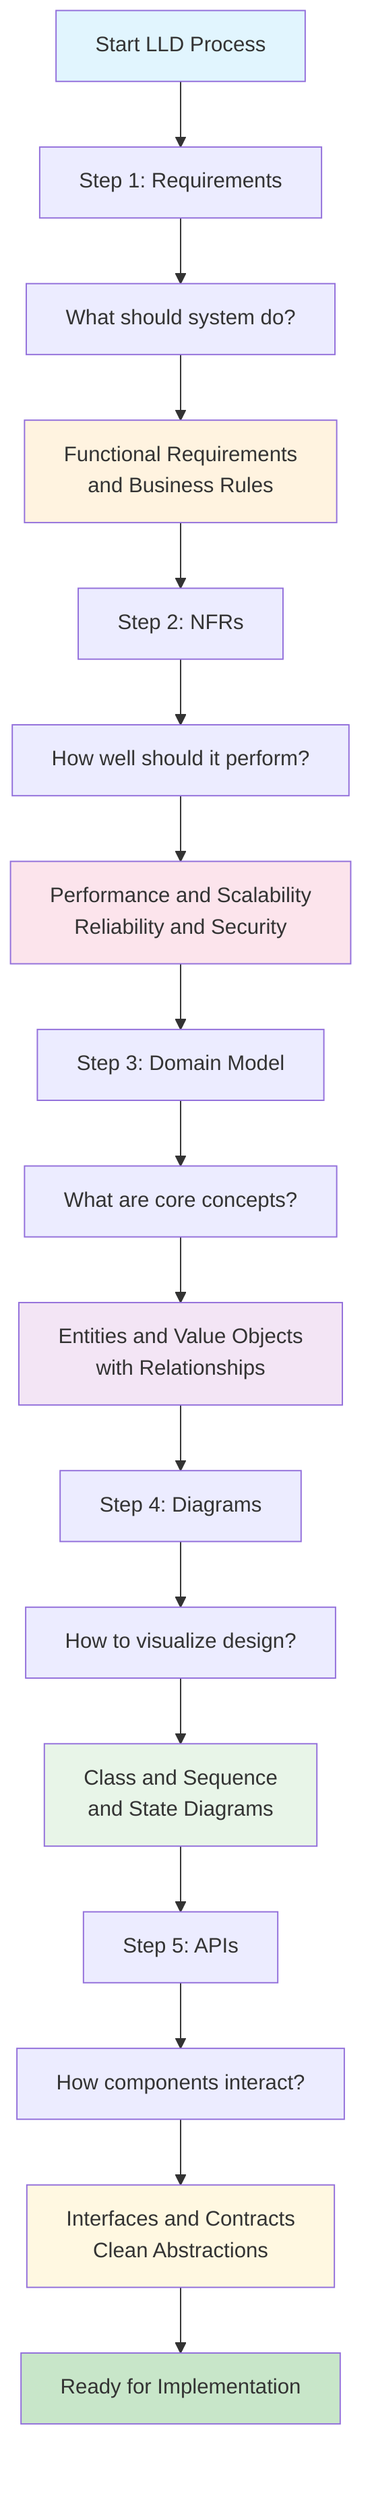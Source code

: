 flowchart TD
    A[Start LLD Process] --> B[Step 1: Requirements]
    B --> C[What should system do?]
    C --> D[Functional Requirements<br/>and Business Rules]
    
    D --> E[Step 2: NFRs]
    E --> F[How well should it perform?]
    F --> G[Performance and Scalability<br/>Reliability and Security]
    
    G --> H[Step 3: Domain Model]
    H --> I[What are core concepts?]
    I --> J[Entities and Value Objects<br/>with Relationships]
    
    J --> K[Step 4: Diagrams]
    K --> L[How to visualize design?]
    L --> M[Class and Sequence<br/>and State Diagrams]
    
    M --> N[Step 5: APIs]
    N --> O[How components interact?]
    O --> P[Interfaces and Contracts<br/>Clean Abstractions]
    
    P --> Q[Ready for Implementation]
    
    style A fill:#e1f5fe
    style Q fill:#c8e6c9
    style D fill:#fff3e0
    style G fill:#fce4ec
    style J fill:#f3e5f5
    style M fill:#e8f5e8
    style P fill:#fff8e1